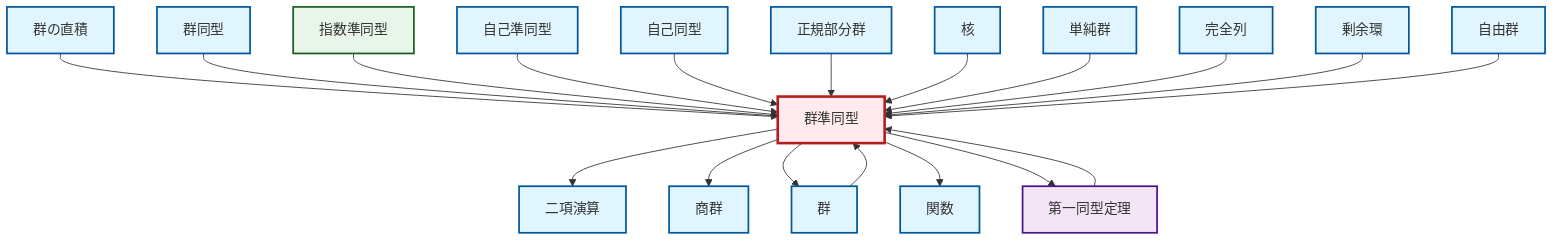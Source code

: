graph TD
    classDef definition fill:#e1f5fe,stroke:#01579b,stroke-width:2px
    classDef theorem fill:#f3e5f5,stroke:#4a148c,stroke-width:2px
    classDef axiom fill:#fff3e0,stroke:#e65100,stroke-width:2px
    classDef example fill:#e8f5e9,stroke:#1b5e20,stroke-width:2px
    classDef current fill:#ffebee,stroke:#b71c1c,stroke-width:3px
    def-homomorphism["群準同型"]:::definition
    def-group["群"]:::definition
    def-free-group["自由群"]:::definition
    def-quotient-group["商群"]:::definition
    def-quotient-ring["剰余環"]:::definition
    ex-exponential-homomorphism["指数準同型"]:::example
    def-isomorphism["群同型"]:::definition
    def-kernel["核"]:::definition
    def-direct-product["群の直積"]:::definition
    def-automorphism["自己同型"]:::definition
    def-endomorphism["自己準同型"]:::definition
    def-simple-group["単純群"]:::definition
    def-binary-operation["二項演算"]:::definition
    def-exact-sequence["完全列"]:::definition
    thm-first-isomorphism["第一同型定理"]:::theorem
    def-normal-subgroup["正規部分群"]:::definition
    def-function["関数"]:::definition
    def-direct-product --> def-homomorphism
    def-isomorphism --> def-homomorphism
    ex-exponential-homomorphism --> def-homomorphism
    def-homomorphism --> def-binary-operation
    def-homomorphism --> def-quotient-group
    thm-first-isomorphism --> def-homomorphism
    def-endomorphism --> def-homomorphism
    def-automorphism --> def-homomorphism
    def-normal-subgroup --> def-homomorphism
    def-group --> def-homomorphism
    def-homomorphism --> def-group
    def-kernel --> def-homomorphism
    def-homomorphism --> def-function
    def-simple-group --> def-homomorphism
    def-homomorphism --> thm-first-isomorphism
    def-exact-sequence --> def-homomorphism
    def-quotient-ring --> def-homomorphism
    def-free-group --> def-homomorphism
    class def-homomorphism current